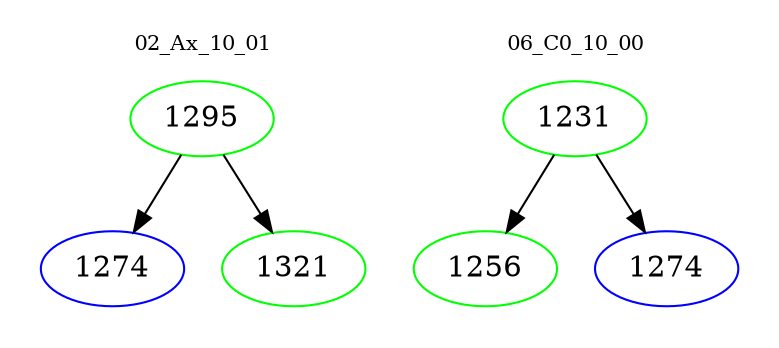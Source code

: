 digraph{
subgraph cluster_0 {
color = white
label = "02_Ax_10_01";
fontsize=10;
T0_1295 [label="1295", color="green"]
T0_1295 -> T0_1274 [color="black"]
T0_1274 [label="1274", color="blue"]
T0_1295 -> T0_1321 [color="black"]
T0_1321 [label="1321", color="green"]
}
subgraph cluster_1 {
color = white
label = "06_C0_10_00";
fontsize=10;
T1_1231 [label="1231", color="green"]
T1_1231 -> T1_1256 [color="black"]
T1_1256 [label="1256", color="green"]
T1_1231 -> T1_1274 [color="black"]
T1_1274 [label="1274", color="blue"]
}
}
